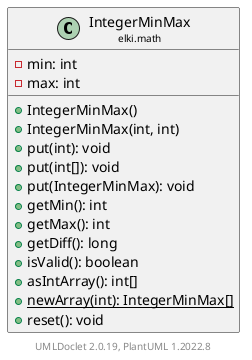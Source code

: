 @startuml
    remove .*\.(Instance|Par|Parameterizer|Factory)$
    set namespaceSeparator none
    hide empty fields
    hide empty methods

    class "<size:14>IntegerMinMax\n<size:10>elki.math" as elki.math.IntegerMinMax [[IntegerMinMax.html]] {
        -min: int
        -max: int
        +IntegerMinMax()
        +IntegerMinMax(int, int)
        +put(int): void
        +put(int[]): void
        +put(IntegerMinMax): void
        +getMin(): int
        +getMax(): int
        +getDiff(): long
        +isValid(): boolean
        +asIntArray(): int[]
        {static} +newArray(int): IntegerMinMax[]
        +reset(): void
    }

    center footer UMLDoclet 2.0.19, PlantUML 1.2022.8
@enduml
